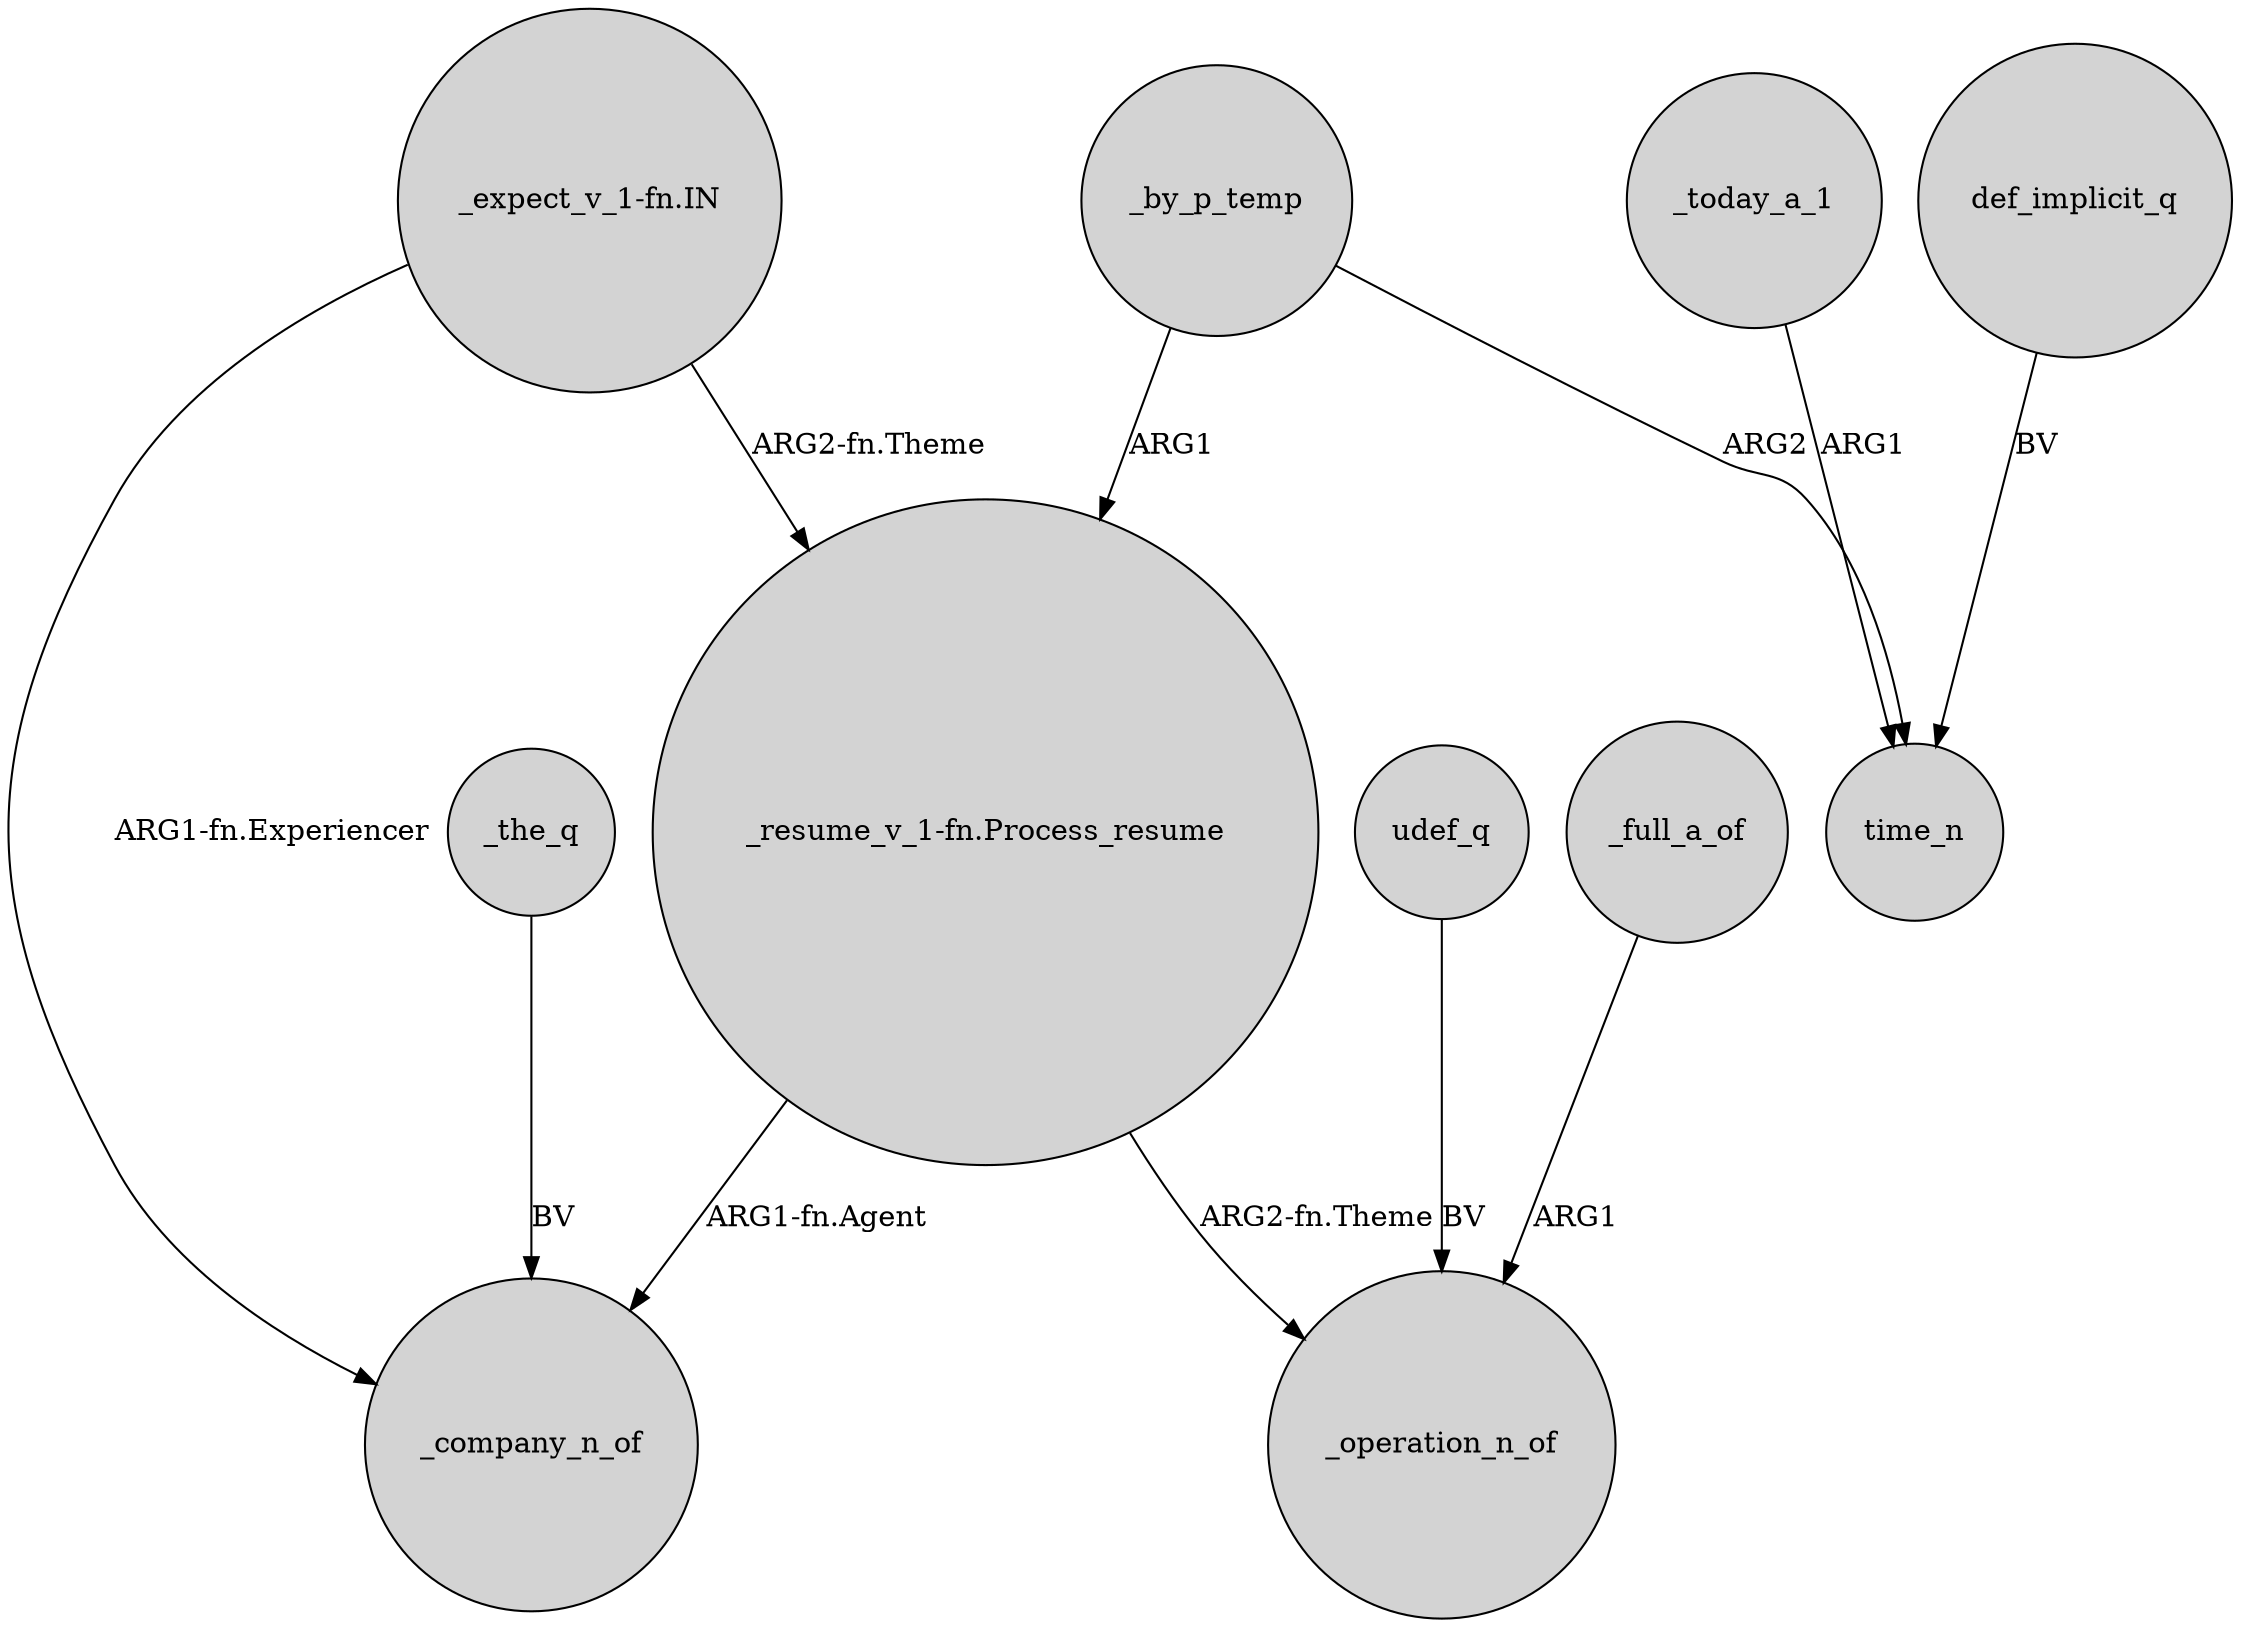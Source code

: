 digraph {
	node [shape=circle style=filled]
	"_expect_v_1-fn.IN" -> "_resume_v_1-fn.Process_resume" [label="ARG2-fn.Theme"]
	"_resume_v_1-fn.Process_resume" -> _operation_n_of [label="ARG2-fn.Theme"]
	_by_p_temp -> "_resume_v_1-fn.Process_resume" [label=ARG1]
	_today_a_1 -> time_n [label=ARG1]
	_by_p_temp -> time_n [label=ARG2]
	def_implicit_q -> time_n [label=BV]
	_the_q -> _company_n_of [label=BV]
	udef_q -> _operation_n_of [label=BV]
	"_expect_v_1-fn.IN" -> _company_n_of [label="ARG1-fn.Experiencer"]
	_full_a_of -> _operation_n_of [label=ARG1]
	"_resume_v_1-fn.Process_resume" -> _company_n_of [label="ARG1-fn.Agent"]
}
